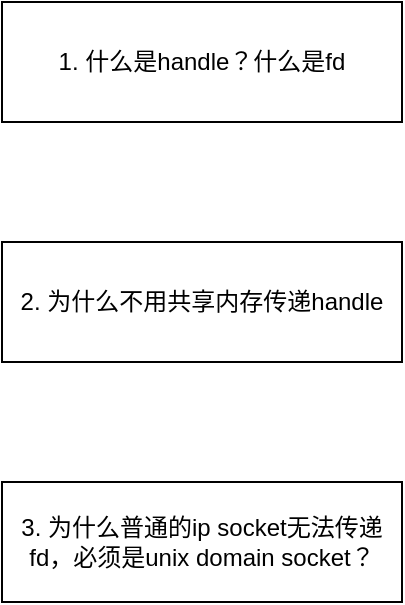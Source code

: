 <mxfile version="27.2.0">
  <diagram name="第 1 页" id="FJiCnEpLyMi7cOoUcQPQ">
    <mxGraphModel dx="1418" dy="794" grid="1" gridSize="10" guides="1" tooltips="1" connect="1" arrows="1" fold="1" page="1" pageScale="1" pageWidth="827" pageHeight="1169" math="0" shadow="0">
      <root>
        <mxCell id="0" />
        <mxCell id="1" parent="0" />
        <mxCell id="bFFfEugv8EOGHekhlQ7B-1" value="1. 什么是handle？什么是fd" style="rounded=0;whiteSpace=wrap;html=1;" parent="1" vertex="1">
          <mxGeometry x="140" y="620" width="200" height="60" as="geometry" />
        </mxCell>
        <mxCell id="bFFfEugv8EOGHekhlQ7B-2" value="2. 为什么不用共享内存传递handle" style="rounded=0;whiteSpace=wrap;html=1;" parent="1" vertex="1">
          <mxGeometry x="140" y="740" width="200" height="60" as="geometry" />
        </mxCell>
        <mxCell id="bFFfEugv8EOGHekhlQ7B-3" value="3. 为什么普通的ip socket无法传递fd，必须是unix domain socket？" style="rounded=0;whiteSpace=wrap;html=1;" parent="1" vertex="1">
          <mxGeometry x="140" y="860" width="200" height="60" as="geometry" />
        </mxCell>
      </root>
    </mxGraphModel>
  </diagram>
</mxfile>
